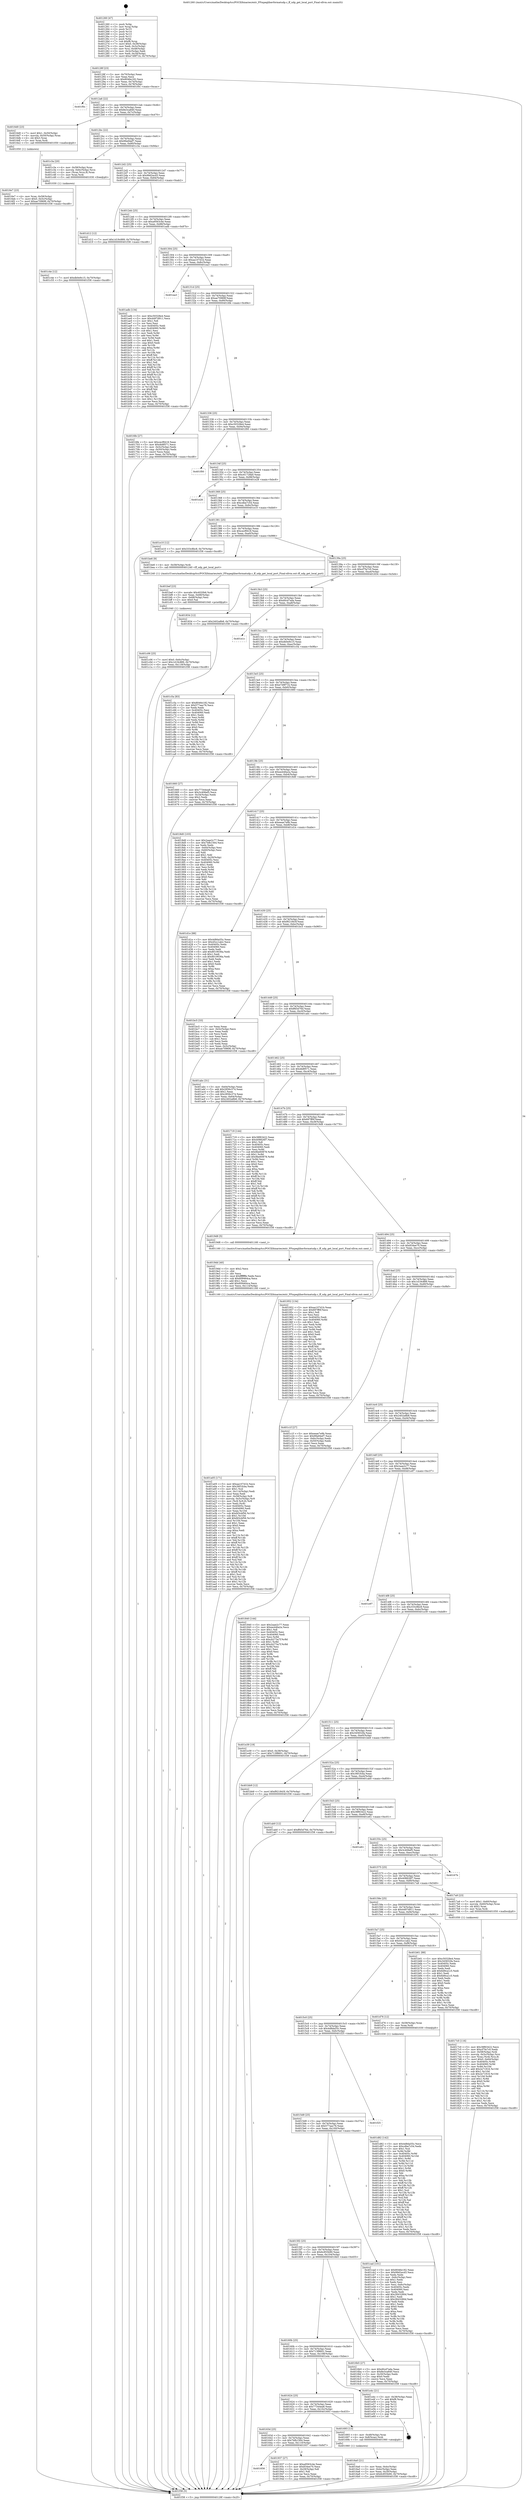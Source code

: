 digraph "0x401260" {
  label = "0x401260 (/mnt/c/Users/mathe/Desktop/tcc/POCII/binaries/extr_FFmpeglibavformatudp.c_ff_udp_get_local_port_Final-ollvm.out::main(0))"
  labelloc = "t"
  node[shape=record]

  Entry [label="",width=0.3,height=0.3,shape=circle,fillcolor=black,style=filled]
  "0x40128f" [label="{
     0x40128f [23]\l
     | [instrs]\l
     &nbsp;&nbsp;0x40128f \<+3\>: mov -0x70(%rbp),%eax\l
     &nbsp;&nbsp;0x401292 \<+2\>: mov %eax,%ecx\l
     &nbsp;&nbsp;0x401294 \<+6\>: sub $0x8046e182,%ecx\l
     &nbsp;&nbsp;0x40129a \<+3\>: mov %eax,-0x74(%rbp)\l
     &nbsp;&nbsp;0x40129d \<+3\>: mov %ecx,-0x78(%rbp)\l
     &nbsp;&nbsp;0x4012a0 \<+6\>: je 0000000000401f0c \<main+0xcac\>\l
  }"]
  "0x401f0c" [label="{
     0x401f0c\l
  }", style=dashed]
  "0x4012a6" [label="{
     0x4012a6 [22]\l
     | [instrs]\l
     &nbsp;&nbsp;0x4012a6 \<+5\>: jmp 00000000004012ab \<main+0x4b\>\l
     &nbsp;&nbsp;0x4012ab \<+3\>: mov -0x74(%rbp),%eax\l
     &nbsp;&nbsp;0x4012ae \<+5\>: sub $0x8e3ca840,%eax\l
     &nbsp;&nbsp;0x4012b3 \<+3\>: mov %eax,-0x7c(%rbp)\l
     &nbsp;&nbsp;0x4012b6 \<+6\>: je 00000000004016d0 \<main+0x470\>\l
  }"]
  Exit [label="",width=0.3,height=0.3,shape=circle,fillcolor=black,style=filled,peripheries=2]
  "0x4016d0" [label="{
     0x4016d0 [23]\l
     | [instrs]\l
     &nbsp;&nbsp;0x4016d0 \<+7\>: movl $0x1,-0x50(%rbp)\l
     &nbsp;&nbsp;0x4016d7 \<+4\>: movslq -0x50(%rbp),%rax\l
     &nbsp;&nbsp;0x4016db \<+4\>: shl $0x3,%rax\l
     &nbsp;&nbsp;0x4016df \<+3\>: mov %rax,%rdi\l
     &nbsp;&nbsp;0x4016e2 \<+5\>: call 0000000000401050 \<malloc@plt\>\l
     | [calls]\l
     &nbsp;&nbsp;0x401050 \{1\} (unknown)\l
  }"]
  "0x4012bc" [label="{
     0x4012bc [22]\l
     | [instrs]\l
     &nbsp;&nbsp;0x4012bc \<+5\>: jmp 00000000004012c1 \<main+0x61\>\l
     &nbsp;&nbsp;0x4012c1 \<+3\>: mov -0x74(%rbp),%eax\l
     &nbsp;&nbsp;0x4012c4 \<+5\>: sub $0x99a94ef7,%eax\l
     &nbsp;&nbsp;0x4012c9 \<+3\>: mov %eax,-0x80(%rbp)\l
     &nbsp;&nbsp;0x4012cc \<+6\>: je 0000000000401c3a \<main+0x9da\>\l
  }"]
  "0x401d82" [label="{
     0x401d82 [142]\l
     | [instrs]\l
     &nbsp;&nbsp;0x401d82 \<+5\>: mov $0x4d8da55c,%ecx\l
     &nbsp;&nbsp;0x401d87 \<+5\>: mov $0xcdba7c54,%edx\l
     &nbsp;&nbsp;0x401d8c \<+3\>: mov $0x1,%sil\l
     &nbsp;&nbsp;0x401d8f \<+3\>: xor %r8d,%r8d\l
     &nbsp;&nbsp;0x401d92 \<+8\>: mov 0x40405c,%r9d\l
     &nbsp;&nbsp;0x401d9a \<+8\>: mov 0x404060,%r10d\l
     &nbsp;&nbsp;0x401da2 \<+4\>: sub $0x1,%r8d\l
     &nbsp;&nbsp;0x401da6 \<+3\>: mov %r9d,%r11d\l
     &nbsp;&nbsp;0x401da9 \<+3\>: add %r8d,%r11d\l
     &nbsp;&nbsp;0x401dac \<+4\>: imul %r11d,%r9d\l
     &nbsp;&nbsp;0x401db0 \<+4\>: and $0x1,%r9d\l
     &nbsp;&nbsp;0x401db4 \<+4\>: cmp $0x0,%r9d\l
     &nbsp;&nbsp;0x401db8 \<+3\>: sete %bl\l
     &nbsp;&nbsp;0x401dbb \<+4\>: cmp $0xa,%r10d\l
     &nbsp;&nbsp;0x401dbf \<+4\>: setl %r14b\l
     &nbsp;&nbsp;0x401dc3 \<+3\>: mov %bl,%r15b\l
     &nbsp;&nbsp;0x401dc6 \<+4\>: xor $0xff,%r15b\l
     &nbsp;&nbsp;0x401dca \<+3\>: mov %r14b,%r12b\l
     &nbsp;&nbsp;0x401dcd \<+4\>: xor $0xff,%r12b\l
     &nbsp;&nbsp;0x401dd1 \<+4\>: xor $0x1,%sil\l
     &nbsp;&nbsp;0x401dd5 \<+3\>: mov %r15b,%r13b\l
     &nbsp;&nbsp;0x401dd8 \<+4\>: and $0xff,%r13b\l
     &nbsp;&nbsp;0x401ddc \<+3\>: and %sil,%bl\l
     &nbsp;&nbsp;0x401ddf \<+3\>: mov %r12b,%al\l
     &nbsp;&nbsp;0x401de2 \<+2\>: and $0xff,%al\l
     &nbsp;&nbsp;0x401de4 \<+3\>: and %sil,%r14b\l
     &nbsp;&nbsp;0x401de7 \<+3\>: or %bl,%r13b\l
     &nbsp;&nbsp;0x401dea \<+3\>: or %r14b,%al\l
     &nbsp;&nbsp;0x401ded \<+3\>: xor %al,%r13b\l
     &nbsp;&nbsp;0x401df0 \<+3\>: or %r12b,%r15b\l
     &nbsp;&nbsp;0x401df3 \<+4\>: xor $0xff,%r15b\l
     &nbsp;&nbsp;0x401df7 \<+4\>: or $0x1,%sil\l
     &nbsp;&nbsp;0x401dfb \<+3\>: and %sil,%r15b\l
     &nbsp;&nbsp;0x401dfe \<+3\>: or %r15b,%r13b\l
     &nbsp;&nbsp;0x401e01 \<+4\>: test $0x1,%r13b\l
     &nbsp;&nbsp;0x401e05 \<+3\>: cmovne %edx,%ecx\l
     &nbsp;&nbsp;0x401e08 \<+3\>: mov %ecx,-0x70(%rbp)\l
     &nbsp;&nbsp;0x401e0b \<+5\>: jmp 0000000000401f38 \<main+0xcd8\>\l
  }"]
  "0x401c3a" [label="{
     0x401c3a [20]\l
     | [instrs]\l
     &nbsp;&nbsp;0x401c3a \<+4\>: mov -0x58(%rbp),%rax\l
     &nbsp;&nbsp;0x401c3e \<+4\>: movslq -0x6c(%rbp),%rcx\l
     &nbsp;&nbsp;0x401c42 \<+4\>: mov (%rax,%rcx,8),%rax\l
     &nbsp;&nbsp;0x401c46 \<+3\>: mov %rax,%rdi\l
     &nbsp;&nbsp;0x401c49 \<+5\>: call 0000000000401030 \<free@plt\>\l
     | [calls]\l
     &nbsp;&nbsp;0x401030 \{1\} (unknown)\l
  }"]
  "0x4012d2" [label="{
     0x4012d2 [25]\l
     | [instrs]\l
     &nbsp;&nbsp;0x4012d2 \<+5\>: jmp 00000000004012d7 \<main+0x77\>\l
     &nbsp;&nbsp;0x4012d7 \<+3\>: mov -0x74(%rbp),%eax\l
     &nbsp;&nbsp;0x4012da \<+5\>: sub $0x99d2ecd3,%eax\l
     &nbsp;&nbsp;0x4012df \<+6\>: mov %eax,-0x84(%rbp)\l
     &nbsp;&nbsp;0x4012e5 \<+6\>: je 0000000000401d12 \<main+0xab2\>\l
  }"]
  "0x401c4e" [label="{
     0x401c4e [12]\l
     | [instrs]\l
     &nbsp;&nbsp;0x401c4e \<+7\>: movl $0xdb0e9c15,-0x70(%rbp)\l
     &nbsp;&nbsp;0x401c55 \<+5\>: jmp 0000000000401f38 \<main+0xcd8\>\l
  }"]
  "0x401d12" [label="{
     0x401d12 [12]\l
     | [instrs]\l
     &nbsp;&nbsp;0x401d12 \<+7\>: movl $0x1d19c889,-0x70(%rbp)\l
     &nbsp;&nbsp;0x401d19 \<+5\>: jmp 0000000000401f38 \<main+0xcd8\>\l
  }"]
  "0x4012eb" [label="{
     0x4012eb [25]\l
     | [instrs]\l
     &nbsp;&nbsp;0x4012eb \<+5\>: jmp 00000000004012f0 \<main+0x90\>\l
     &nbsp;&nbsp;0x4012f0 \<+3\>: mov -0x74(%rbp),%eax\l
     &nbsp;&nbsp;0x4012f3 \<+5\>: sub $0xa9563c4e,%eax\l
     &nbsp;&nbsp;0x4012f8 \<+6\>: mov %eax,-0x88(%rbp)\l
     &nbsp;&nbsp;0x4012fe \<+6\>: je 0000000000401adb \<main+0x87b\>\l
  }"]
  "0x401c06" [label="{
     0x401c06 [25]\l
     | [instrs]\l
     &nbsp;&nbsp;0x401c06 \<+7\>: movl $0x0,-0x6c(%rbp)\l
     &nbsp;&nbsp;0x401c0d \<+7\>: movl $0x1d19c889,-0x70(%rbp)\l
     &nbsp;&nbsp;0x401c14 \<+6\>: mov %eax,-0x118(%rbp)\l
     &nbsp;&nbsp;0x401c1a \<+5\>: jmp 0000000000401f38 \<main+0xcd8\>\l
  }"]
  "0x401adb" [label="{
     0x401adb [134]\l
     | [instrs]\l
     &nbsp;&nbsp;0x401adb \<+5\>: mov $0xc50328e4,%eax\l
     &nbsp;&nbsp;0x401ae0 \<+5\>: mov $0x4497d911,%ecx\l
     &nbsp;&nbsp;0x401ae5 \<+2\>: mov $0x1,%dl\l
     &nbsp;&nbsp;0x401ae7 \<+2\>: xor %esi,%esi\l
     &nbsp;&nbsp;0x401ae9 \<+7\>: mov 0x40405c,%edi\l
     &nbsp;&nbsp;0x401af0 \<+8\>: mov 0x404060,%r8d\l
     &nbsp;&nbsp;0x401af8 \<+3\>: sub $0x1,%esi\l
     &nbsp;&nbsp;0x401afb \<+3\>: mov %edi,%r9d\l
     &nbsp;&nbsp;0x401afe \<+3\>: add %esi,%r9d\l
     &nbsp;&nbsp;0x401b01 \<+4\>: imul %r9d,%edi\l
     &nbsp;&nbsp;0x401b05 \<+3\>: and $0x1,%edi\l
     &nbsp;&nbsp;0x401b08 \<+3\>: cmp $0x0,%edi\l
     &nbsp;&nbsp;0x401b0b \<+4\>: sete %r10b\l
     &nbsp;&nbsp;0x401b0f \<+4\>: cmp $0xa,%r8d\l
     &nbsp;&nbsp;0x401b13 \<+4\>: setl %r11b\l
     &nbsp;&nbsp;0x401b17 \<+3\>: mov %r10b,%bl\l
     &nbsp;&nbsp;0x401b1a \<+3\>: xor $0xff,%bl\l
     &nbsp;&nbsp;0x401b1d \<+3\>: mov %r11b,%r14b\l
     &nbsp;&nbsp;0x401b20 \<+4\>: xor $0xff,%r14b\l
     &nbsp;&nbsp;0x401b24 \<+3\>: xor $0x1,%dl\l
     &nbsp;&nbsp;0x401b27 \<+3\>: mov %bl,%r15b\l
     &nbsp;&nbsp;0x401b2a \<+4\>: and $0xff,%r15b\l
     &nbsp;&nbsp;0x401b2e \<+3\>: and %dl,%r10b\l
     &nbsp;&nbsp;0x401b31 \<+3\>: mov %r14b,%r12b\l
     &nbsp;&nbsp;0x401b34 \<+4\>: and $0xff,%r12b\l
     &nbsp;&nbsp;0x401b38 \<+3\>: and %dl,%r11b\l
     &nbsp;&nbsp;0x401b3b \<+3\>: or %r10b,%r15b\l
     &nbsp;&nbsp;0x401b3e \<+3\>: or %r11b,%r12b\l
     &nbsp;&nbsp;0x401b41 \<+3\>: xor %r12b,%r15b\l
     &nbsp;&nbsp;0x401b44 \<+3\>: or %r14b,%bl\l
     &nbsp;&nbsp;0x401b47 \<+3\>: xor $0xff,%bl\l
     &nbsp;&nbsp;0x401b4a \<+3\>: or $0x1,%dl\l
     &nbsp;&nbsp;0x401b4d \<+2\>: and %dl,%bl\l
     &nbsp;&nbsp;0x401b4f \<+3\>: or %bl,%r15b\l
     &nbsp;&nbsp;0x401b52 \<+4\>: test $0x1,%r15b\l
     &nbsp;&nbsp;0x401b56 \<+3\>: cmovne %ecx,%eax\l
     &nbsp;&nbsp;0x401b59 \<+3\>: mov %eax,-0x70(%rbp)\l
     &nbsp;&nbsp;0x401b5c \<+5\>: jmp 0000000000401f38 \<main+0xcd8\>\l
  }"]
  "0x401304" [label="{
     0x401304 [25]\l
     | [instrs]\l
     &nbsp;&nbsp;0x401304 \<+5\>: jmp 0000000000401309 \<main+0xa9\>\l
     &nbsp;&nbsp;0x401309 \<+3\>: mov -0x74(%rbp),%eax\l
     &nbsp;&nbsp;0x40130c \<+5\>: sub $0xaa107d1b,%eax\l
     &nbsp;&nbsp;0x401311 \<+6\>: mov %eax,-0x8c(%rbp)\l
     &nbsp;&nbsp;0x401317 \<+6\>: je 0000000000401ea3 \<main+0xc43\>\l
  }"]
  "0x401bef" [label="{
     0x401bef [23]\l
     | [instrs]\l
     &nbsp;&nbsp;0x401bef \<+10\>: movabs $0x4020b6,%rdi\l
     &nbsp;&nbsp;0x401bf9 \<+3\>: mov %eax,-0x68(%rbp)\l
     &nbsp;&nbsp;0x401bfc \<+3\>: mov -0x68(%rbp),%esi\l
     &nbsp;&nbsp;0x401bff \<+2\>: mov $0x0,%al\l
     &nbsp;&nbsp;0x401c01 \<+5\>: call 0000000000401040 \<printf@plt\>\l
     | [calls]\l
     &nbsp;&nbsp;0x401040 \{1\} (unknown)\l
  }"]
  "0x401ea3" [label="{
     0x401ea3\l
  }", style=dashed]
  "0x40131d" [label="{
     0x40131d [25]\l
     | [instrs]\l
     &nbsp;&nbsp;0x40131d \<+5\>: jmp 0000000000401322 \<main+0xc2\>\l
     &nbsp;&nbsp;0x401322 \<+3\>: mov -0x74(%rbp),%eax\l
     &nbsp;&nbsp;0x401325 \<+5\>: sub $0xae70969f,%eax\l
     &nbsp;&nbsp;0x40132a \<+6\>: mov %eax,-0x90(%rbp)\l
     &nbsp;&nbsp;0x401330 \<+6\>: je 00000000004016fe \<main+0x49e\>\l
  }"]
  "0x401a05" [label="{
     0x401a05 [171]\l
     | [instrs]\l
     &nbsp;&nbsp;0x401a05 \<+5\>: mov $0xaa107d1b,%ecx\l
     &nbsp;&nbsp;0x401a0a \<+5\>: mov $0x36f1fcba,%edx\l
     &nbsp;&nbsp;0x401a0f \<+3\>: mov $0x1,%sil\l
     &nbsp;&nbsp;0x401a12 \<+6\>: mov -0x114(%rbp),%edi\l
     &nbsp;&nbsp;0x401a18 \<+3\>: imul %eax,%edi\l
     &nbsp;&nbsp;0x401a1b \<+4\>: mov -0x58(%rbp),%r8\l
     &nbsp;&nbsp;0x401a1f \<+4\>: movslq -0x5c(%rbp),%r9\l
     &nbsp;&nbsp;0x401a23 \<+4\>: mov (%r8,%r9,8),%r8\l
     &nbsp;&nbsp;0x401a27 \<+3\>: mov %edi,(%r8)\l
     &nbsp;&nbsp;0x401a2a \<+7\>: mov 0x40405c,%eax\l
     &nbsp;&nbsp;0x401a31 \<+7\>: mov 0x404060,%edi\l
     &nbsp;&nbsp;0x401a38 \<+3\>: mov %eax,%r10d\l
     &nbsp;&nbsp;0x401a3b \<+7\>: sub $0xfd3cbf56,%r10d\l
     &nbsp;&nbsp;0x401a42 \<+4\>: sub $0x1,%r10d\l
     &nbsp;&nbsp;0x401a46 \<+7\>: add $0xfd3cbf56,%r10d\l
     &nbsp;&nbsp;0x401a4d \<+4\>: imul %r10d,%eax\l
     &nbsp;&nbsp;0x401a51 \<+3\>: and $0x1,%eax\l
     &nbsp;&nbsp;0x401a54 \<+3\>: cmp $0x0,%eax\l
     &nbsp;&nbsp;0x401a57 \<+4\>: sete %r11b\l
     &nbsp;&nbsp;0x401a5b \<+3\>: cmp $0xa,%edi\l
     &nbsp;&nbsp;0x401a5e \<+3\>: setl %bl\l
     &nbsp;&nbsp;0x401a61 \<+3\>: mov %r11b,%r14b\l
     &nbsp;&nbsp;0x401a64 \<+4\>: xor $0xff,%r14b\l
     &nbsp;&nbsp;0x401a68 \<+3\>: mov %bl,%r15b\l
     &nbsp;&nbsp;0x401a6b \<+4\>: xor $0xff,%r15b\l
     &nbsp;&nbsp;0x401a6f \<+4\>: xor $0x1,%sil\l
     &nbsp;&nbsp;0x401a73 \<+3\>: mov %r14b,%r12b\l
     &nbsp;&nbsp;0x401a76 \<+4\>: and $0xff,%r12b\l
     &nbsp;&nbsp;0x401a7a \<+3\>: and %sil,%r11b\l
     &nbsp;&nbsp;0x401a7d \<+3\>: mov %r15b,%r13b\l
     &nbsp;&nbsp;0x401a80 \<+4\>: and $0xff,%r13b\l
     &nbsp;&nbsp;0x401a84 \<+3\>: and %sil,%bl\l
     &nbsp;&nbsp;0x401a87 \<+3\>: or %r11b,%r12b\l
     &nbsp;&nbsp;0x401a8a \<+3\>: or %bl,%r13b\l
     &nbsp;&nbsp;0x401a8d \<+3\>: xor %r13b,%r12b\l
     &nbsp;&nbsp;0x401a90 \<+3\>: or %r15b,%r14b\l
     &nbsp;&nbsp;0x401a93 \<+4\>: xor $0xff,%r14b\l
     &nbsp;&nbsp;0x401a97 \<+4\>: or $0x1,%sil\l
     &nbsp;&nbsp;0x401a9b \<+3\>: and %sil,%r14b\l
     &nbsp;&nbsp;0x401a9e \<+3\>: or %r14b,%r12b\l
     &nbsp;&nbsp;0x401aa1 \<+4\>: test $0x1,%r12b\l
     &nbsp;&nbsp;0x401aa5 \<+3\>: cmovne %edx,%ecx\l
     &nbsp;&nbsp;0x401aa8 \<+3\>: mov %ecx,-0x70(%rbp)\l
     &nbsp;&nbsp;0x401aab \<+5\>: jmp 0000000000401f38 \<main+0xcd8\>\l
  }"]
  "0x4016fe" [label="{
     0x4016fe [27]\l
     | [instrs]\l
     &nbsp;&nbsp;0x4016fe \<+5\>: mov $0xcecf9418,%eax\l
     &nbsp;&nbsp;0x401703 \<+5\>: mov $0x4b8f571,%ecx\l
     &nbsp;&nbsp;0x401708 \<+3\>: mov -0x5c(%rbp),%edx\l
     &nbsp;&nbsp;0x40170b \<+3\>: cmp -0x50(%rbp),%edx\l
     &nbsp;&nbsp;0x40170e \<+3\>: cmovl %ecx,%eax\l
     &nbsp;&nbsp;0x401711 \<+3\>: mov %eax,-0x70(%rbp)\l
     &nbsp;&nbsp;0x401714 \<+5\>: jmp 0000000000401f38 \<main+0xcd8\>\l
  }"]
  "0x401336" [label="{
     0x401336 [25]\l
     | [instrs]\l
     &nbsp;&nbsp;0x401336 \<+5\>: jmp 000000000040133b \<main+0xdb\>\l
     &nbsp;&nbsp;0x40133b \<+3\>: mov -0x74(%rbp),%eax\l
     &nbsp;&nbsp;0x40133e \<+5\>: sub $0xc50328e4,%eax\l
     &nbsp;&nbsp;0x401343 \<+6\>: mov %eax,-0x94(%rbp)\l
     &nbsp;&nbsp;0x401349 \<+6\>: je 0000000000401f00 \<main+0xca0\>\l
  }"]
  "0x4019dd" [label="{
     0x4019dd [40]\l
     | [instrs]\l
     &nbsp;&nbsp;0x4019dd \<+5\>: mov $0x2,%ecx\l
     &nbsp;&nbsp;0x4019e2 \<+1\>: cltd\l
     &nbsp;&nbsp;0x4019e3 \<+2\>: idiv %ecx\l
     &nbsp;&nbsp;0x4019e5 \<+6\>: imul $0xfffffffe,%edx,%ecx\l
     &nbsp;&nbsp;0x4019eb \<+6\>: sub $0x609464ca,%ecx\l
     &nbsp;&nbsp;0x4019f1 \<+3\>: add $0x1,%ecx\l
     &nbsp;&nbsp;0x4019f4 \<+6\>: add $0x609464ca,%ecx\l
     &nbsp;&nbsp;0x4019fa \<+6\>: mov %ecx,-0x114(%rbp)\l
     &nbsp;&nbsp;0x401a00 \<+5\>: call 0000000000401160 \<next_i\>\l
     | [calls]\l
     &nbsp;&nbsp;0x401160 \{1\} (/mnt/c/Users/mathe/Desktop/tcc/POCII/binaries/extr_FFmpeglibavformatudp.c_ff_udp_get_local_port_Final-ollvm.out::next_i)\l
  }"]
  "0x401f00" [label="{
     0x401f00\l
  }", style=dashed]
  "0x40134f" [label="{
     0x40134f [25]\l
     | [instrs]\l
     &nbsp;&nbsp;0x40134f \<+5\>: jmp 0000000000401354 \<main+0xf4\>\l
     &nbsp;&nbsp;0x401354 \<+3\>: mov -0x74(%rbp),%eax\l
     &nbsp;&nbsp;0x401357 \<+5\>: sub $0xc61728a0,%eax\l
     &nbsp;&nbsp;0x40135c \<+6\>: mov %eax,-0x98(%rbp)\l
     &nbsp;&nbsp;0x401362 \<+6\>: je 0000000000401e28 \<main+0xbc8\>\l
  }"]
  "0x401656" [label="{
     0x401656\l
  }", style=dashed]
  "0x401e28" [label="{
     0x401e28\l
  }", style=dashed]
  "0x401368" [label="{
     0x401368 [25]\l
     | [instrs]\l
     &nbsp;&nbsp;0x401368 \<+5\>: jmp 000000000040136d \<main+0x10d\>\l
     &nbsp;&nbsp;0x40136d \<+3\>: mov -0x74(%rbp),%eax\l
     &nbsp;&nbsp;0x401370 \<+5\>: sub $0xcdba7c54,%eax\l
     &nbsp;&nbsp;0x401375 \<+6\>: mov %eax,-0x9c(%rbp)\l
     &nbsp;&nbsp;0x40137b \<+6\>: je 0000000000401e10 \<main+0xbb0\>\l
  }"]
  "0x401937" [label="{
     0x401937 [27]\l
     | [instrs]\l
     &nbsp;&nbsp;0x401937 \<+5\>: mov $0xa9563c4e,%eax\l
     &nbsp;&nbsp;0x40193c \<+5\>: mov $0x834ee70,%ecx\l
     &nbsp;&nbsp;0x401941 \<+3\>: mov -0x29(%rbp),%dl\l
     &nbsp;&nbsp;0x401944 \<+3\>: test $0x1,%dl\l
     &nbsp;&nbsp;0x401947 \<+3\>: cmovne %ecx,%eax\l
     &nbsp;&nbsp;0x40194a \<+3\>: mov %eax,-0x70(%rbp)\l
     &nbsp;&nbsp;0x40194d \<+5\>: jmp 0000000000401f38 \<main+0xcd8\>\l
  }"]
  "0x401e10" [label="{
     0x401e10 [12]\l
     | [instrs]\l
     &nbsp;&nbsp;0x401e10 \<+7\>: movl $0x333c8bc8,-0x70(%rbp)\l
     &nbsp;&nbsp;0x401e17 \<+5\>: jmp 0000000000401f38 \<main+0xcd8\>\l
  }"]
  "0x401381" [label="{
     0x401381 [25]\l
     | [instrs]\l
     &nbsp;&nbsp;0x401381 \<+5\>: jmp 0000000000401386 \<main+0x126\>\l
     &nbsp;&nbsp;0x401386 \<+3\>: mov -0x74(%rbp),%eax\l
     &nbsp;&nbsp;0x401389 \<+5\>: sub $0xcecf9418,%eax\l
     &nbsp;&nbsp;0x40138e \<+6\>: mov %eax,-0xa0(%rbp)\l
     &nbsp;&nbsp;0x401394 \<+6\>: je 0000000000401be6 \<main+0x986\>\l
  }"]
  "0x4017c0" [label="{
     0x4017c0 [116]\l
     | [instrs]\l
     &nbsp;&nbsp;0x4017c0 \<+5\>: mov $0x38f63422,%ecx\l
     &nbsp;&nbsp;0x4017c5 \<+5\>: mov $0xcf7fa7c0,%edx\l
     &nbsp;&nbsp;0x4017ca \<+4\>: mov -0x58(%rbp),%rdi\l
     &nbsp;&nbsp;0x4017ce \<+4\>: movslq -0x5c(%rbp),%rsi\l
     &nbsp;&nbsp;0x4017d2 \<+4\>: mov %rax,(%rdi,%rsi,8)\l
     &nbsp;&nbsp;0x4017d6 \<+7\>: movl $0x0,-0x64(%rbp)\l
     &nbsp;&nbsp;0x4017dd \<+8\>: mov 0x40405c,%r8d\l
     &nbsp;&nbsp;0x4017e5 \<+8\>: mov 0x404060,%r9d\l
     &nbsp;&nbsp;0x4017ed \<+3\>: mov %r8d,%r10d\l
     &nbsp;&nbsp;0x4017f0 \<+7\>: add $0x2e71916,%r10d\l
     &nbsp;&nbsp;0x4017f7 \<+4\>: sub $0x1,%r10d\l
     &nbsp;&nbsp;0x4017fb \<+7\>: sub $0x2e71916,%r10d\l
     &nbsp;&nbsp;0x401802 \<+4\>: imul %r10d,%r8d\l
     &nbsp;&nbsp;0x401806 \<+4\>: and $0x1,%r8d\l
     &nbsp;&nbsp;0x40180a \<+4\>: cmp $0x0,%r8d\l
     &nbsp;&nbsp;0x40180e \<+4\>: sete %r11b\l
     &nbsp;&nbsp;0x401812 \<+4\>: cmp $0xa,%r9d\l
     &nbsp;&nbsp;0x401816 \<+3\>: setl %bl\l
     &nbsp;&nbsp;0x401819 \<+3\>: mov %r11b,%r14b\l
     &nbsp;&nbsp;0x40181c \<+3\>: and %bl,%r14b\l
     &nbsp;&nbsp;0x40181f \<+3\>: xor %bl,%r11b\l
     &nbsp;&nbsp;0x401822 \<+3\>: or %r11b,%r14b\l
     &nbsp;&nbsp;0x401825 \<+4\>: test $0x1,%r14b\l
     &nbsp;&nbsp;0x401829 \<+3\>: cmovne %edx,%ecx\l
     &nbsp;&nbsp;0x40182c \<+3\>: mov %ecx,-0x70(%rbp)\l
     &nbsp;&nbsp;0x40182f \<+5\>: jmp 0000000000401f38 \<main+0xcd8\>\l
  }"]
  "0x401be6" [label="{
     0x401be6 [9]\l
     | [instrs]\l
     &nbsp;&nbsp;0x401be6 \<+4\>: mov -0x58(%rbp),%rdi\l
     &nbsp;&nbsp;0x401bea \<+5\>: call 0000000000401240 \<ff_udp_get_local_port\>\l
     | [calls]\l
     &nbsp;&nbsp;0x401240 \{1\} (/mnt/c/Users/mathe/Desktop/tcc/POCII/binaries/extr_FFmpeglibavformatudp.c_ff_udp_get_local_port_Final-ollvm.out::ff_udp_get_local_port)\l
  }"]
  "0x40139a" [label="{
     0x40139a [25]\l
     | [instrs]\l
     &nbsp;&nbsp;0x40139a \<+5\>: jmp 000000000040139f \<main+0x13f\>\l
     &nbsp;&nbsp;0x40139f \<+3\>: mov -0x74(%rbp),%eax\l
     &nbsp;&nbsp;0x4013a2 \<+5\>: sub $0xcf7fa7c0,%eax\l
     &nbsp;&nbsp;0x4013a7 \<+6\>: mov %eax,-0xa4(%rbp)\l
     &nbsp;&nbsp;0x4013ad \<+6\>: je 0000000000401834 \<main+0x5d4\>\l
  }"]
  "0x4016e7" [label="{
     0x4016e7 [23]\l
     | [instrs]\l
     &nbsp;&nbsp;0x4016e7 \<+4\>: mov %rax,-0x58(%rbp)\l
     &nbsp;&nbsp;0x4016eb \<+7\>: movl $0x0,-0x5c(%rbp)\l
     &nbsp;&nbsp;0x4016f2 \<+7\>: movl $0xae70969f,-0x70(%rbp)\l
     &nbsp;&nbsp;0x4016f9 \<+5\>: jmp 0000000000401f38 \<main+0xcd8\>\l
  }"]
  "0x401834" [label="{
     0x401834 [12]\l
     | [instrs]\l
     &nbsp;&nbsp;0x401834 \<+7\>: movl $0x2402a8b8,-0x70(%rbp)\l
     &nbsp;&nbsp;0x40183b \<+5\>: jmp 0000000000401f38 \<main+0xcd8\>\l
  }"]
  "0x4013b3" [label="{
     0x4013b3 [25]\l
     | [instrs]\l
     &nbsp;&nbsp;0x4013b3 \<+5\>: jmp 00000000004013b8 \<main+0x158\>\l
     &nbsp;&nbsp;0x4013b8 \<+3\>: mov -0x74(%rbp),%eax\l
     &nbsp;&nbsp;0x4013bb \<+5\>: sub $0xd0cd7ada,%eax\l
     &nbsp;&nbsp;0x4013c0 \<+6\>: mov %eax,-0xa8(%rbp)\l
     &nbsp;&nbsp;0x4013c6 \<+6\>: je 0000000000401e1c \<main+0xbbc\>\l
  }"]
  "0x4016a0" [label="{
     0x4016a0 [21]\l
     | [instrs]\l
     &nbsp;&nbsp;0x4016a0 \<+3\>: mov %eax,-0x4c(%rbp)\l
     &nbsp;&nbsp;0x4016a3 \<+3\>: mov -0x4c(%rbp),%eax\l
     &nbsp;&nbsp;0x4016a6 \<+3\>: mov %eax,-0x30(%rbp)\l
     &nbsp;&nbsp;0x4016a9 \<+7\>: movl $0x6c855b90,-0x70(%rbp)\l
     &nbsp;&nbsp;0x4016b0 \<+5\>: jmp 0000000000401f38 \<main+0xcd8\>\l
  }"]
  "0x401e1c" [label="{
     0x401e1c\l
  }", style=dashed]
  "0x4013cc" [label="{
     0x4013cc [25]\l
     | [instrs]\l
     &nbsp;&nbsp;0x4013cc \<+5\>: jmp 00000000004013d1 \<main+0x171\>\l
     &nbsp;&nbsp;0x4013d1 \<+3\>: mov -0x74(%rbp),%eax\l
     &nbsp;&nbsp;0x4013d4 \<+5\>: sub $0xdb0e9c15,%eax\l
     &nbsp;&nbsp;0x4013d9 \<+6\>: mov %eax,-0xac(%rbp)\l
     &nbsp;&nbsp;0x4013df \<+6\>: je 0000000000401c5a \<main+0x9fa\>\l
  }"]
  "0x40163d" [label="{
     0x40163d [25]\l
     | [instrs]\l
     &nbsp;&nbsp;0x40163d \<+5\>: jmp 0000000000401642 \<main+0x3e2\>\l
     &nbsp;&nbsp;0x401642 \<+3\>: mov -0x74(%rbp),%eax\l
     &nbsp;&nbsp;0x401645 \<+5\>: sub $0x7bfb1564,%eax\l
     &nbsp;&nbsp;0x40164a \<+6\>: mov %eax,-0x110(%rbp)\l
     &nbsp;&nbsp;0x401650 \<+6\>: je 0000000000401937 \<main+0x6d7\>\l
  }"]
  "0x401c5a" [label="{
     0x401c5a [83]\l
     | [instrs]\l
     &nbsp;&nbsp;0x401c5a \<+5\>: mov $0x8046e182,%eax\l
     &nbsp;&nbsp;0x401c5f \<+5\>: mov $0x577aac76,%ecx\l
     &nbsp;&nbsp;0x401c64 \<+2\>: xor %edx,%edx\l
     &nbsp;&nbsp;0x401c66 \<+7\>: mov 0x40405c,%esi\l
     &nbsp;&nbsp;0x401c6d \<+7\>: mov 0x404060,%edi\l
     &nbsp;&nbsp;0x401c74 \<+3\>: sub $0x1,%edx\l
     &nbsp;&nbsp;0x401c77 \<+3\>: mov %esi,%r8d\l
     &nbsp;&nbsp;0x401c7a \<+3\>: add %edx,%r8d\l
     &nbsp;&nbsp;0x401c7d \<+4\>: imul %r8d,%esi\l
     &nbsp;&nbsp;0x401c81 \<+3\>: and $0x1,%esi\l
     &nbsp;&nbsp;0x401c84 \<+3\>: cmp $0x0,%esi\l
     &nbsp;&nbsp;0x401c87 \<+4\>: sete %r9b\l
     &nbsp;&nbsp;0x401c8b \<+3\>: cmp $0xa,%edi\l
     &nbsp;&nbsp;0x401c8e \<+4\>: setl %r10b\l
     &nbsp;&nbsp;0x401c92 \<+3\>: mov %r9b,%r11b\l
     &nbsp;&nbsp;0x401c95 \<+3\>: and %r10b,%r11b\l
     &nbsp;&nbsp;0x401c98 \<+3\>: xor %r10b,%r9b\l
     &nbsp;&nbsp;0x401c9b \<+3\>: or %r9b,%r11b\l
     &nbsp;&nbsp;0x401c9e \<+4\>: test $0x1,%r11b\l
     &nbsp;&nbsp;0x401ca2 \<+3\>: cmovne %ecx,%eax\l
     &nbsp;&nbsp;0x401ca5 \<+3\>: mov %eax,-0x70(%rbp)\l
     &nbsp;&nbsp;0x401ca8 \<+5\>: jmp 0000000000401f38 \<main+0xcd8\>\l
  }"]
  "0x4013e5" [label="{
     0x4013e5 [25]\l
     | [instrs]\l
     &nbsp;&nbsp;0x4013e5 \<+5\>: jmp 00000000004013ea \<main+0x18a\>\l
     &nbsp;&nbsp;0x4013ea \<+3\>: mov -0x74(%rbp),%eax\l
     &nbsp;&nbsp;0x4013ed \<+5\>: sub $0xe7d9f71b,%eax\l
     &nbsp;&nbsp;0x4013f2 \<+6\>: mov %eax,-0xb0(%rbp)\l
     &nbsp;&nbsp;0x4013f8 \<+6\>: je 0000000000401660 \<main+0x400\>\l
  }"]
  "0x401693" [label="{
     0x401693 [13]\l
     | [instrs]\l
     &nbsp;&nbsp;0x401693 \<+4\>: mov -0x48(%rbp),%rax\l
     &nbsp;&nbsp;0x401697 \<+4\>: mov 0x8(%rax),%rdi\l
     &nbsp;&nbsp;0x40169b \<+5\>: call 0000000000401060 \<atoi@plt\>\l
     | [calls]\l
     &nbsp;&nbsp;0x401060 \{1\} (unknown)\l
  }"]
  "0x401660" [label="{
     0x401660 [27]\l
     | [instrs]\l
     &nbsp;&nbsp;0x401660 \<+5\>: mov $0x77344ea8,%eax\l
     &nbsp;&nbsp;0x401665 \<+5\>: mov $0x3c406ef5,%ecx\l
     &nbsp;&nbsp;0x40166a \<+3\>: mov -0x34(%rbp),%edx\l
     &nbsp;&nbsp;0x40166d \<+3\>: cmp $0x2,%edx\l
     &nbsp;&nbsp;0x401670 \<+3\>: cmovne %ecx,%eax\l
     &nbsp;&nbsp;0x401673 \<+3\>: mov %eax,-0x70(%rbp)\l
     &nbsp;&nbsp;0x401676 \<+5\>: jmp 0000000000401f38 \<main+0xcd8\>\l
  }"]
  "0x4013fe" [label="{
     0x4013fe [25]\l
     | [instrs]\l
     &nbsp;&nbsp;0x4013fe \<+5\>: jmp 0000000000401403 \<main+0x1a3\>\l
     &nbsp;&nbsp;0x401403 \<+3\>: mov -0x74(%rbp),%eax\l
     &nbsp;&nbsp;0x401406 \<+5\>: sub $0xee446a2a,%eax\l
     &nbsp;&nbsp;0x40140b \<+6\>: mov %eax,-0xb4(%rbp)\l
     &nbsp;&nbsp;0x401411 \<+6\>: je 00000000004018d0 \<main+0x670\>\l
  }"]
  "0x401f38" [label="{
     0x401f38 [5]\l
     | [instrs]\l
     &nbsp;&nbsp;0x401f38 \<+5\>: jmp 000000000040128f \<main+0x2f\>\l
  }"]
  "0x401260" [label="{
     0x401260 [47]\l
     | [instrs]\l
     &nbsp;&nbsp;0x401260 \<+1\>: push %rbp\l
     &nbsp;&nbsp;0x401261 \<+3\>: mov %rsp,%rbp\l
     &nbsp;&nbsp;0x401264 \<+2\>: push %r15\l
     &nbsp;&nbsp;0x401266 \<+2\>: push %r14\l
     &nbsp;&nbsp;0x401268 \<+2\>: push %r13\l
     &nbsp;&nbsp;0x40126a \<+2\>: push %r12\l
     &nbsp;&nbsp;0x40126c \<+1\>: push %rbx\l
     &nbsp;&nbsp;0x40126d \<+7\>: sub $0xf8,%rsp\l
     &nbsp;&nbsp;0x401274 \<+7\>: movl $0x0,-0x38(%rbp)\l
     &nbsp;&nbsp;0x40127b \<+3\>: mov %edi,-0x3c(%rbp)\l
     &nbsp;&nbsp;0x40127e \<+4\>: mov %rsi,-0x48(%rbp)\l
     &nbsp;&nbsp;0x401282 \<+3\>: mov -0x3c(%rbp),%edi\l
     &nbsp;&nbsp;0x401285 \<+3\>: mov %edi,-0x34(%rbp)\l
     &nbsp;&nbsp;0x401288 \<+7\>: movl $0xe7d9f71b,-0x70(%rbp)\l
  }"]
  "0x401624" [label="{
     0x401624 [25]\l
     | [instrs]\l
     &nbsp;&nbsp;0x401624 \<+5\>: jmp 0000000000401629 \<main+0x3c9\>\l
     &nbsp;&nbsp;0x401629 \<+3\>: mov -0x74(%rbp),%eax\l
     &nbsp;&nbsp;0x40162c \<+5\>: sub $0x77344ea8,%eax\l
     &nbsp;&nbsp;0x401631 \<+6\>: mov %eax,-0x10c(%rbp)\l
     &nbsp;&nbsp;0x401637 \<+6\>: je 0000000000401693 \<main+0x433\>\l
  }"]
  "0x4018d0" [label="{
     0x4018d0 [103]\l
     | [instrs]\l
     &nbsp;&nbsp;0x4018d0 \<+5\>: mov $0x2aae2c77,%eax\l
     &nbsp;&nbsp;0x4018d5 \<+5\>: mov $0x7bfb1564,%ecx\l
     &nbsp;&nbsp;0x4018da \<+2\>: xor %edx,%edx\l
     &nbsp;&nbsp;0x4018dc \<+3\>: mov -0x64(%rbp),%esi\l
     &nbsp;&nbsp;0x4018df \<+3\>: cmp -0x60(%rbp),%esi\l
     &nbsp;&nbsp;0x4018e2 \<+4\>: setl %dil\l
     &nbsp;&nbsp;0x4018e6 \<+4\>: and $0x1,%dil\l
     &nbsp;&nbsp;0x4018ea \<+4\>: mov %dil,-0x29(%rbp)\l
     &nbsp;&nbsp;0x4018ee \<+7\>: mov 0x40405c,%esi\l
     &nbsp;&nbsp;0x4018f5 \<+8\>: mov 0x404060,%r8d\l
     &nbsp;&nbsp;0x4018fd \<+3\>: sub $0x1,%edx\l
     &nbsp;&nbsp;0x401900 \<+3\>: mov %esi,%r9d\l
     &nbsp;&nbsp;0x401903 \<+3\>: add %edx,%r9d\l
     &nbsp;&nbsp;0x401906 \<+4\>: imul %r9d,%esi\l
     &nbsp;&nbsp;0x40190a \<+3\>: and $0x1,%esi\l
     &nbsp;&nbsp;0x40190d \<+3\>: cmp $0x0,%esi\l
     &nbsp;&nbsp;0x401910 \<+4\>: sete %dil\l
     &nbsp;&nbsp;0x401914 \<+4\>: cmp $0xa,%r8d\l
     &nbsp;&nbsp;0x401918 \<+4\>: setl %r10b\l
     &nbsp;&nbsp;0x40191c \<+3\>: mov %dil,%r11b\l
     &nbsp;&nbsp;0x40191f \<+3\>: and %r10b,%r11b\l
     &nbsp;&nbsp;0x401922 \<+3\>: xor %r10b,%dil\l
     &nbsp;&nbsp;0x401925 \<+3\>: or %dil,%r11b\l
     &nbsp;&nbsp;0x401928 \<+4\>: test $0x1,%r11b\l
     &nbsp;&nbsp;0x40192c \<+3\>: cmovne %ecx,%eax\l
     &nbsp;&nbsp;0x40192f \<+3\>: mov %eax,-0x70(%rbp)\l
     &nbsp;&nbsp;0x401932 \<+5\>: jmp 0000000000401f38 \<main+0xcd8\>\l
  }"]
  "0x401417" [label="{
     0x401417 [25]\l
     | [instrs]\l
     &nbsp;&nbsp;0x401417 \<+5\>: jmp 000000000040141c \<main+0x1bc\>\l
     &nbsp;&nbsp;0x40141c \<+3\>: mov -0x74(%rbp),%eax\l
     &nbsp;&nbsp;0x40141f \<+5\>: sub $0xeeae7e9b,%eax\l
     &nbsp;&nbsp;0x401424 \<+6\>: mov %eax,-0xb8(%rbp)\l
     &nbsp;&nbsp;0x40142a \<+6\>: je 0000000000401d1e \<main+0xabe\>\l
  }"]
  "0x401e4c" [label="{
     0x401e4c [21]\l
     | [instrs]\l
     &nbsp;&nbsp;0x401e4c \<+3\>: mov -0x38(%rbp),%eax\l
     &nbsp;&nbsp;0x401e4f \<+7\>: add $0xf8,%rsp\l
     &nbsp;&nbsp;0x401e56 \<+1\>: pop %rbx\l
     &nbsp;&nbsp;0x401e57 \<+2\>: pop %r12\l
     &nbsp;&nbsp;0x401e59 \<+2\>: pop %r13\l
     &nbsp;&nbsp;0x401e5b \<+2\>: pop %r14\l
     &nbsp;&nbsp;0x401e5d \<+2\>: pop %r15\l
     &nbsp;&nbsp;0x401e5f \<+1\>: pop %rbp\l
     &nbsp;&nbsp;0x401e60 \<+1\>: ret\l
  }"]
  "0x401d1e" [label="{
     0x401d1e [88]\l
     | [instrs]\l
     &nbsp;&nbsp;0x401d1e \<+5\>: mov $0x4d8da55c,%eax\l
     &nbsp;&nbsp;0x401d23 \<+5\>: mov $0x45cc1ab2,%ecx\l
     &nbsp;&nbsp;0x401d28 \<+7\>: mov 0x40405c,%edx\l
     &nbsp;&nbsp;0x401d2f \<+7\>: mov 0x404060,%esi\l
     &nbsp;&nbsp;0x401d36 \<+2\>: mov %edx,%edi\l
     &nbsp;&nbsp;0x401d38 \<+6\>: add $0x8019036a,%edi\l
     &nbsp;&nbsp;0x401d3e \<+3\>: sub $0x1,%edi\l
     &nbsp;&nbsp;0x401d41 \<+6\>: sub $0x8019036a,%edi\l
     &nbsp;&nbsp;0x401d47 \<+3\>: imul %edi,%edx\l
     &nbsp;&nbsp;0x401d4a \<+3\>: and $0x1,%edx\l
     &nbsp;&nbsp;0x401d4d \<+3\>: cmp $0x0,%edx\l
     &nbsp;&nbsp;0x401d50 \<+4\>: sete %r8b\l
     &nbsp;&nbsp;0x401d54 \<+3\>: cmp $0xa,%esi\l
     &nbsp;&nbsp;0x401d57 \<+4\>: setl %r9b\l
     &nbsp;&nbsp;0x401d5b \<+3\>: mov %r8b,%r10b\l
     &nbsp;&nbsp;0x401d5e \<+3\>: and %r9b,%r10b\l
     &nbsp;&nbsp;0x401d61 \<+3\>: xor %r9b,%r8b\l
     &nbsp;&nbsp;0x401d64 \<+3\>: or %r8b,%r10b\l
     &nbsp;&nbsp;0x401d67 \<+4\>: test $0x1,%r10b\l
     &nbsp;&nbsp;0x401d6b \<+3\>: cmovne %ecx,%eax\l
     &nbsp;&nbsp;0x401d6e \<+3\>: mov %eax,-0x70(%rbp)\l
     &nbsp;&nbsp;0x401d71 \<+5\>: jmp 0000000000401f38 \<main+0xcd8\>\l
  }"]
  "0x401430" [label="{
     0x401430 [25]\l
     | [instrs]\l
     &nbsp;&nbsp;0x401430 \<+5\>: jmp 0000000000401435 \<main+0x1d5\>\l
     &nbsp;&nbsp;0x401435 \<+3\>: mov -0x74(%rbp),%eax\l
     &nbsp;&nbsp;0x401438 \<+5\>: sub $0xf921843f,%eax\l
     &nbsp;&nbsp;0x40143d \<+6\>: mov %eax,-0xbc(%rbp)\l
     &nbsp;&nbsp;0x401443 \<+6\>: je 0000000000401bc5 \<main+0x965\>\l
  }"]
  "0x40160b" [label="{
     0x40160b [25]\l
     | [instrs]\l
     &nbsp;&nbsp;0x40160b \<+5\>: jmp 0000000000401610 \<main+0x3b0\>\l
     &nbsp;&nbsp;0x401610 \<+3\>: mov -0x74(%rbp),%eax\l
     &nbsp;&nbsp;0x401613 \<+5\>: sub $0x713f8601,%eax\l
     &nbsp;&nbsp;0x401618 \<+6\>: mov %eax,-0x108(%rbp)\l
     &nbsp;&nbsp;0x40161e \<+6\>: je 0000000000401e4c \<main+0xbec\>\l
  }"]
  "0x401bc5" [label="{
     0x401bc5 [33]\l
     | [instrs]\l
     &nbsp;&nbsp;0x401bc5 \<+2\>: xor %eax,%eax\l
     &nbsp;&nbsp;0x401bc7 \<+3\>: mov -0x5c(%rbp),%ecx\l
     &nbsp;&nbsp;0x401bca \<+2\>: mov %eax,%edx\l
     &nbsp;&nbsp;0x401bcc \<+2\>: sub %ecx,%edx\l
     &nbsp;&nbsp;0x401bce \<+2\>: mov %eax,%ecx\l
     &nbsp;&nbsp;0x401bd0 \<+3\>: sub $0x1,%ecx\l
     &nbsp;&nbsp;0x401bd3 \<+2\>: add %ecx,%edx\l
     &nbsp;&nbsp;0x401bd5 \<+2\>: sub %edx,%eax\l
     &nbsp;&nbsp;0x401bd7 \<+3\>: mov %eax,-0x5c(%rbp)\l
     &nbsp;&nbsp;0x401bda \<+7\>: movl $0xae70969f,-0x70(%rbp)\l
     &nbsp;&nbsp;0x401be1 \<+5\>: jmp 0000000000401f38 \<main+0xcd8\>\l
  }"]
  "0x401449" [label="{
     0x401449 [25]\l
     | [instrs]\l
     &nbsp;&nbsp;0x401449 \<+5\>: jmp 000000000040144e \<main+0x1ee\>\l
     &nbsp;&nbsp;0x40144e \<+3\>: mov -0x74(%rbp),%eax\l
     &nbsp;&nbsp;0x401451 \<+5\>: sub $0xff45d76d,%eax\l
     &nbsp;&nbsp;0x401456 \<+6\>: mov %eax,-0xc0(%rbp)\l
     &nbsp;&nbsp;0x40145c \<+6\>: je 0000000000401abc \<main+0x85c\>\l
  }"]
  "0x4016b5" [label="{
     0x4016b5 [27]\l
     | [instrs]\l
     &nbsp;&nbsp;0x4016b5 \<+5\>: mov $0xd0cd7ada,%eax\l
     &nbsp;&nbsp;0x4016ba \<+5\>: mov $0x8e3ca840,%ecx\l
     &nbsp;&nbsp;0x4016bf \<+3\>: mov -0x30(%rbp),%edx\l
     &nbsp;&nbsp;0x4016c2 \<+3\>: cmp $0x0,%edx\l
     &nbsp;&nbsp;0x4016c5 \<+3\>: cmove %ecx,%eax\l
     &nbsp;&nbsp;0x4016c8 \<+3\>: mov %eax,-0x70(%rbp)\l
     &nbsp;&nbsp;0x4016cb \<+5\>: jmp 0000000000401f38 \<main+0xcd8\>\l
  }"]
  "0x401abc" [label="{
     0x401abc [31]\l
     | [instrs]\l
     &nbsp;&nbsp;0x401abc \<+3\>: mov -0x64(%rbp),%eax\l
     &nbsp;&nbsp;0x401abf \<+5\>: add $0x2856c374,%eax\l
     &nbsp;&nbsp;0x401ac4 \<+3\>: add $0x1,%eax\l
     &nbsp;&nbsp;0x401ac7 \<+5\>: sub $0x2856c374,%eax\l
     &nbsp;&nbsp;0x401acc \<+3\>: mov %eax,-0x64(%rbp)\l
     &nbsp;&nbsp;0x401acf \<+7\>: movl $0x2402a8b8,-0x70(%rbp)\l
     &nbsp;&nbsp;0x401ad6 \<+5\>: jmp 0000000000401f38 \<main+0xcd8\>\l
  }"]
  "0x401462" [label="{
     0x401462 [25]\l
     | [instrs]\l
     &nbsp;&nbsp;0x401462 \<+5\>: jmp 0000000000401467 \<main+0x207\>\l
     &nbsp;&nbsp;0x401467 \<+3\>: mov -0x74(%rbp),%eax\l
     &nbsp;&nbsp;0x40146a \<+5\>: sub $0x4b8f571,%eax\l
     &nbsp;&nbsp;0x40146f \<+6\>: mov %eax,-0xc4(%rbp)\l
     &nbsp;&nbsp;0x401475 \<+6\>: je 0000000000401719 \<main+0x4b9\>\l
  }"]
  "0x4015f2" [label="{
     0x4015f2 [25]\l
     | [instrs]\l
     &nbsp;&nbsp;0x4015f2 \<+5\>: jmp 00000000004015f7 \<main+0x397\>\l
     &nbsp;&nbsp;0x4015f7 \<+3\>: mov -0x74(%rbp),%eax\l
     &nbsp;&nbsp;0x4015fa \<+5\>: sub $0x6c855b90,%eax\l
     &nbsp;&nbsp;0x4015ff \<+6\>: mov %eax,-0x104(%rbp)\l
     &nbsp;&nbsp;0x401605 \<+6\>: je 00000000004016b5 \<main+0x455\>\l
  }"]
  "0x401719" [label="{
     0x401719 [144]\l
     | [instrs]\l
     &nbsp;&nbsp;0x401719 \<+5\>: mov $0x38f63422,%eax\l
     &nbsp;&nbsp;0x40171e \<+5\>: mov $0x408826f7,%ecx\l
     &nbsp;&nbsp;0x401723 \<+2\>: mov $0x1,%dl\l
     &nbsp;&nbsp;0x401725 \<+7\>: mov 0x40405c,%esi\l
     &nbsp;&nbsp;0x40172c \<+7\>: mov 0x404060,%edi\l
     &nbsp;&nbsp;0x401733 \<+3\>: mov %esi,%r8d\l
     &nbsp;&nbsp;0x401736 \<+7\>: sub $0x9be60878,%r8d\l
     &nbsp;&nbsp;0x40173d \<+4\>: sub $0x1,%r8d\l
     &nbsp;&nbsp;0x401741 \<+7\>: add $0x9be60878,%r8d\l
     &nbsp;&nbsp;0x401748 \<+4\>: imul %r8d,%esi\l
     &nbsp;&nbsp;0x40174c \<+3\>: and $0x1,%esi\l
     &nbsp;&nbsp;0x40174f \<+3\>: cmp $0x0,%esi\l
     &nbsp;&nbsp;0x401752 \<+4\>: sete %r9b\l
     &nbsp;&nbsp;0x401756 \<+3\>: cmp $0xa,%edi\l
     &nbsp;&nbsp;0x401759 \<+4\>: setl %r10b\l
     &nbsp;&nbsp;0x40175d \<+3\>: mov %r9b,%r11b\l
     &nbsp;&nbsp;0x401760 \<+4\>: xor $0xff,%r11b\l
     &nbsp;&nbsp;0x401764 \<+3\>: mov %r10b,%bl\l
     &nbsp;&nbsp;0x401767 \<+3\>: xor $0xff,%bl\l
     &nbsp;&nbsp;0x40176a \<+3\>: xor $0x1,%dl\l
     &nbsp;&nbsp;0x40176d \<+3\>: mov %r11b,%r14b\l
     &nbsp;&nbsp;0x401770 \<+4\>: and $0xff,%r14b\l
     &nbsp;&nbsp;0x401774 \<+3\>: and %dl,%r9b\l
     &nbsp;&nbsp;0x401777 \<+3\>: mov %bl,%r15b\l
     &nbsp;&nbsp;0x40177a \<+4\>: and $0xff,%r15b\l
     &nbsp;&nbsp;0x40177e \<+3\>: and %dl,%r10b\l
     &nbsp;&nbsp;0x401781 \<+3\>: or %r9b,%r14b\l
     &nbsp;&nbsp;0x401784 \<+3\>: or %r10b,%r15b\l
     &nbsp;&nbsp;0x401787 \<+3\>: xor %r15b,%r14b\l
     &nbsp;&nbsp;0x40178a \<+3\>: or %bl,%r11b\l
     &nbsp;&nbsp;0x40178d \<+4\>: xor $0xff,%r11b\l
     &nbsp;&nbsp;0x401791 \<+3\>: or $0x1,%dl\l
     &nbsp;&nbsp;0x401794 \<+3\>: and %dl,%r11b\l
     &nbsp;&nbsp;0x401797 \<+3\>: or %r11b,%r14b\l
     &nbsp;&nbsp;0x40179a \<+4\>: test $0x1,%r14b\l
     &nbsp;&nbsp;0x40179e \<+3\>: cmovne %ecx,%eax\l
     &nbsp;&nbsp;0x4017a1 \<+3\>: mov %eax,-0x70(%rbp)\l
     &nbsp;&nbsp;0x4017a4 \<+5\>: jmp 0000000000401f38 \<main+0xcd8\>\l
  }"]
  "0x40147b" [label="{
     0x40147b [25]\l
     | [instrs]\l
     &nbsp;&nbsp;0x40147b \<+5\>: jmp 0000000000401480 \<main+0x220\>\l
     &nbsp;&nbsp;0x401480 \<+3\>: mov -0x74(%rbp),%eax\l
     &nbsp;&nbsp;0x401483 \<+5\>: sub $0x697ff0f,%eax\l
     &nbsp;&nbsp;0x401488 \<+6\>: mov %eax,-0xc8(%rbp)\l
     &nbsp;&nbsp;0x40148e \<+6\>: je 00000000004019d8 \<main+0x778\>\l
  }"]
  "0x401cad" [label="{
     0x401cad [101]\l
     | [instrs]\l
     &nbsp;&nbsp;0x401cad \<+5\>: mov $0x8046e182,%eax\l
     &nbsp;&nbsp;0x401cb2 \<+5\>: mov $0x99d2ecd3,%ecx\l
     &nbsp;&nbsp;0x401cb7 \<+2\>: xor %edx,%edx\l
     &nbsp;&nbsp;0x401cb9 \<+3\>: mov -0x6c(%rbp),%esi\l
     &nbsp;&nbsp;0x401cbc \<+3\>: sub $0x1,%edx\l
     &nbsp;&nbsp;0x401cbf \<+2\>: sub %edx,%esi\l
     &nbsp;&nbsp;0x401cc1 \<+3\>: mov %esi,-0x6c(%rbp)\l
     &nbsp;&nbsp;0x401cc4 \<+7\>: mov 0x40405c,%edx\l
     &nbsp;&nbsp;0x401ccb \<+7\>: mov 0x404060,%esi\l
     &nbsp;&nbsp;0x401cd2 \<+2\>: mov %edx,%edi\l
     &nbsp;&nbsp;0x401cd4 \<+6\>: add $0x2843280d,%edi\l
     &nbsp;&nbsp;0x401cda \<+3\>: sub $0x1,%edi\l
     &nbsp;&nbsp;0x401cdd \<+6\>: sub $0x2843280d,%edi\l
     &nbsp;&nbsp;0x401ce3 \<+3\>: imul %edi,%edx\l
     &nbsp;&nbsp;0x401ce6 \<+3\>: and $0x1,%edx\l
     &nbsp;&nbsp;0x401ce9 \<+3\>: cmp $0x0,%edx\l
     &nbsp;&nbsp;0x401cec \<+4\>: sete %r8b\l
     &nbsp;&nbsp;0x401cf0 \<+3\>: cmp $0xa,%esi\l
     &nbsp;&nbsp;0x401cf3 \<+4\>: setl %r9b\l
     &nbsp;&nbsp;0x401cf7 \<+3\>: mov %r8b,%r10b\l
     &nbsp;&nbsp;0x401cfa \<+3\>: and %r9b,%r10b\l
     &nbsp;&nbsp;0x401cfd \<+3\>: xor %r9b,%r8b\l
     &nbsp;&nbsp;0x401d00 \<+3\>: or %r8b,%r10b\l
     &nbsp;&nbsp;0x401d03 \<+4\>: test $0x1,%r10b\l
     &nbsp;&nbsp;0x401d07 \<+3\>: cmovne %ecx,%eax\l
     &nbsp;&nbsp;0x401d0a \<+3\>: mov %eax,-0x70(%rbp)\l
     &nbsp;&nbsp;0x401d0d \<+5\>: jmp 0000000000401f38 \<main+0xcd8\>\l
  }"]
  "0x4019d8" [label="{
     0x4019d8 [5]\l
     | [instrs]\l
     &nbsp;&nbsp;0x4019d8 \<+5\>: call 0000000000401160 \<next_i\>\l
     | [calls]\l
     &nbsp;&nbsp;0x401160 \{1\} (/mnt/c/Users/mathe/Desktop/tcc/POCII/binaries/extr_FFmpeglibavformatudp.c_ff_udp_get_local_port_Final-ollvm.out::next_i)\l
  }"]
  "0x401494" [label="{
     0x401494 [25]\l
     | [instrs]\l
     &nbsp;&nbsp;0x401494 \<+5\>: jmp 0000000000401499 \<main+0x239\>\l
     &nbsp;&nbsp;0x401499 \<+3\>: mov -0x74(%rbp),%eax\l
     &nbsp;&nbsp;0x40149c \<+5\>: sub $0x834ee70,%eax\l
     &nbsp;&nbsp;0x4014a1 \<+6\>: mov %eax,-0xcc(%rbp)\l
     &nbsp;&nbsp;0x4014a7 \<+6\>: je 0000000000401952 \<main+0x6f2\>\l
  }"]
  "0x4015d9" [label="{
     0x4015d9 [25]\l
     | [instrs]\l
     &nbsp;&nbsp;0x4015d9 \<+5\>: jmp 00000000004015de \<main+0x37e\>\l
     &nbsp;&nbsp;0x4015de \<+3\>: mov -0x74(%rbp),%eax\l
     &nbsp;&nbsp;0x4015e1 \<+5\>: sub $0x577aac76,%eax\l
     &nbsp;&nbsp;0x4015e6 \<+6\>: mov %eax,-0x100(%rbp)\l
     &nbsp;&nbsp;0x4015ec \<+6\>: je 0000000000401cad \<main+0xa4d\>\l
  }"]
  "0x401952" [label="{
     0x401952 [134]\l
     | [instrs]\l
     &nbsp;&nbsp;0x401952 \<+5\>: mov $0xaa107d1b,%eax\l
     &nbsp;&nbsp;0x401957 \<+5\>: mov $0x697ff0f,%ecx\l
     &nbsp;&nbsp;0x40195c \<+2\>: mov $0x1,%dl\l
     &nbsp;&nbsp;0x40195e \<+2\>: xor %esi,%esi\l
     &nbsp;&nbsp;0x401960 \<+7\>: mov 0x40405c,%edi\l
     &nbsp;&nbsp;0x401967 \<+8\>: mov 0x404060,%r8d\l
     &nbsp;&nbsp;0x40196f \<+3\>: sub $0x1,%esi\l
     &nbsp;&nbsp;0x401972 \<+3\>: mov %edi,%r9d\l
     &nbsp;&nbsp;0x401975 \<+3\>: add %esi,%r9d\l
     &nbsp;&nbsp;0x401978 \<+4\>: imul %r9d,%edi\l
     &nbsp;&nbsp;0x40197c \<+3\>: and $0x1,%edi\l
     &nbsp;&nbsp;0x40197f \<+3\>: cmp $0x0,%edi\l
     &nbsp;&nbsp;0x401982 \<+4\>: sete %r10b\l
     &nbsp;&nbsp;0x401986 \<+4\>: cmp $0xa,%r8d\l
     &nbsp;&nbsp;0x40198a \<+4\>: setl %r11b\l
     &nbsp;&nbsp;0x40198e \<+3\>: mov %r10b,%bl\l
     &nbsp;&nbsp;0x401991 \<+3\>: xor $0xff,%bl\l
     &nbsp;&nbsp;0x401994 \<+3\>: mov %r11b,%r14b\l
     &nbsp;&nbsp;0x401997 \<+4\>: xor $0xff,%r14b\l
     &nbsp;&nbsp;0x40199b \<+3\>: xor $0x1,%dl\l
     &nbsp;&nbsp;0x40199e \<+3\>: mov %bl,%r15b\l
     &nbsp;&nbsp;0x4019a1 \<+4\>: and $0xff,%r15b\l
     &nbsp;&nbsp;0x4019a5 \<+3\>: and %dl,%r10b\l
     &nbsp;&nbsp;0x4019a8 \<+3\>: mov %r14b,%r12b\l
     &nbsp;&nbsp;0x4019ab \<+4\>: and $0xff,%r12b\l
     &nbsp;&nbsp;0x4019af \<+3\>: and %dl,%r11b\l
     &nbsp;&nbsp;0x4019b2 \<+3\>: or %r10b,%r15b\l
     &nbsp;&nbsp;0x4019b5 \<+3\>: or %r11b,%r12b\l
     &nbsp;&nbsp;0x4019b8 \<+3\>: xor %r12b,%r15b\l
     &nbsp;&nbsp;0x4019bb \<+3\>: or %r14b,%bl\l
     &nbsp;&nbsp;0x4019be \<+3\>: xor $0xff,%bl\l
     &nbsp;&nbsp;0x4019c1 \<+3\>: or $0x1,%dl\l
     &nbsp;&nbsp;0x4019c4 \<+2\>: and %dl,%bl\l
     &nbsp;&nbsp;0x4019c6 \<+3\>: or %bl,%r15b\l
     &nbsp;&nbsp;0x4019c9 \<+4\>: test $0x1,%r15b\l
     &nbsp;&nbsp;0x4019cd \<+3\>: cmovne %ecx,%eax\l
     &nbsp;&nbsp;0x4019d0 \<+3\>: mov %eax,-0x70(%rbp)\l
     &nbsp;&nbsp;0x4019d3 \<+5\>: jmp 0000000000401f38 \<main+0xcd8\>\l
  }"]
  "0x4014ad" [label="{
     0x4014ad [25]\l
     | [instrs]\l
     &nbsp;&nbsp;0x4014ad \<+5\>: jmp 00000000004014b2 \<main+0x252\>\l
     &nbsp;&nbsp;0x4014b2 \<+3\>: mov -0x74(%rbp),%eax\l
     &nbsp;&nbsp;0x4014b5 \<+5\>: sub $0x1d19c889,%eax\l
     &nbsp;&nbsp;0x4014ba \<+6\>: mov %eax,-0xd0(%rbp)\l
     &nbsp;&nbsp;0x4014c0 \<+6\>: je 0000000000401c1f \<main+0x9bf\>\l
  }"]
  "0x401f25" [label="{
     0x401f25\l
  }", style=dashed]
  "0x401c1f" [label="{
     0x401c1f [27]\l
     | [instrs]\l
     &nbsp;&nbsp;0x401c1f \<+5\>: mov $0xeeae7e9b,%eax\l
     &nbsp;&nbsp;0x401c24 \<+5\>: mov $0x99a94ef7,%ecx\l
     &nbsp;&nbsp;0x401c29 \<+3\>: mov -0x6c(%rbp),%edx\l
     &nbsp;&nbsp;0x401c2c \<+3\>: cmp -0x50(%rbp),%edx\l
     &nbsp;&nbsp;0x401c2f \<+3\>: cmovl %ecx,%eax\l
     &nbsp;&nbsp;0x401c32 \<+3\>: mov %eax,-0x70(%rbp)\l
     &nbsp;&nbsp;0x401c35 \<+5\>: jmp 0000000000401f38 \<main+0xcd8\>\l
  }"]
  "0x4014c6" [label="{
     0x4014c6 [25]\l
     | [instrs]\l
     &nbsp;&nbsp;0x4014c6 \<+5\>: jmp 00000000004014cb \<main+0x26b\>\l
     &nbsp;&nbsp;0x4014cb \<+3\>: mov -0x74(%rbp),%eax\l
     &nbsp;&nbsp;0x4014ce \<+5\>: sub $0x2402a8b8,%eax\l
     &nbsp;&nbsp;0x4014d3 \<+6\>: mov %eax,-0xd4(%rbp)\l
     &nbsp;&nbsp;0x4014d9 \<+6\>: je 0000000000401840 \<main+0x5e0\>\l
  }"]
  "0x4015c0" [label="{
     0x4015c0 [25]\l
     | [instrs]\l
     &nbsp;&nbsp;0x4015c0 \<+5\>: jmp 00000000004015c5 \<main+0x365\>\l
     &nbsp;&nbsp;0x4015c5 \<+3\>: mov -0x74(%rbp),%eax\l
     &nbsp;&nbsp;0x4015c8 \<+5\>: sub $0x4d8da55c,%eax\l
     &nbsp;&nbsp;0x4015cd \<+6\>: mov %eax,-0xfc(%rbp)\l
     &nbsp;&nbsp;0x4015d3 \<+6\>: je 0000000000401f25 \<main+0xcc5\>\l
  }"]
  "0x401840" [label="{
     0x401840 [144]\l
     | [instrs]\l
     &nbsp;&nbsp;0x401840 \<+5\>: mov $0x2aae2c77,%eax\l
     &nbsp;&nbsp;0x401845 \<+5\>: mov $0xee446a2a,%ecx\l
     &nbsp;&nbsp;0x40184a \<+2\>: mov $0x1,%dl\l
     &nbsp;&nbsp;0x40184c \<+7\>: mov 0x40405c,%esi\l
     &nbsp;&nbsp;0x401853 \<+7\>: mov 0x404060,%edi\l
     &nbsp;&nbsp;0x40185a \<+3\>: mov %esi,%r8d\l
     &nbsp;&nbsp;0x40185d \<+7\>: sub $0xcb273a7f,%r8d\l
     &nbsp;&nbsp;0x401864 \<+4\>: sub $0x1,%r8d\l
     &nbsp;&nbsp;0x401868 \<+7\>: add $0xcb273a7f,%r8d\l
     &nbsp;&nbsp;0x40186f \<+4\>: imul %r8d,%esi\l
     &nbsp;&nbsp;0x401873 \<+3\>: and $0x1,%esi\l
     &nbsp;&nbsp;0x401876 \<+3\>: cmp $0x0,%esi\l
     &nbsp;&nbsp;0x401879 \<+4\>: sete %r9b\l
     &nbsp;&nbsp;0x40187d \<+3\>: cmp $0xa,%edi\l
     &nbsp;&nbsp;0x401880 \<+4\>: setl %r10b\l
     &nbsp;&nbsp;0x401884 \<+3\>: mov %r9b,%r11b\l
     &nbsp;&nbsp;0x401887 \<+4\>: xor $0xff,%r11b\l
     &nbsp;&nbsp;0x40188b \<+3\>: mov %r10b,%bl\l
     &nbsp;&nbsp;0x40188e \<+3\>: xor $0xff,%bl\l
     &nbsp;&nbsp;0x401891 \<+3\>: xor $0x0,%dl\l
     &nbsp;&nbsp;0x401894 \<+3\>: mov %r11b,%r14b\l
     &nbsp;&nbsp;0x401897 \<+4\>: and $0x0,%r14b\l
     &nbsp;&nbsp;0x40189b \<+3\>: and %dl,%r9b\l
     &nbsp;&nbsp;0x40189e \<+3\>: mov %bl,%r15b\l
     &nbsp;&nbsp;0x4018a1 \<+4\>: and $0x0,%r15b\l
     &nbsp;&nbsp;0x4018a5 \<+3\>: and %dl,%r10b\l
     &nbsp;&nbsp;0x4018a8 \<+3\>: or %r9b,%r14b\l
     &nbsp;&nbsp;0x4018ab \<+3\>: or %r10b,%r15b\l
     &nbsp;&nbsp;0x4018ae \<+3\>: xor %r15b,%r14b\l
     &nbsp;&nbsp;0x4018b1 \<+3\>: or %bl,%r11b\l
     &nbsp;&nbsp;0x4018b4 \<+4\>: xor $0xff,%r11b\l
     &nbsp;&nbsp;0x4018b8 \<+3\>: or $0x0,%dl\l
     &nbsp;&nbsp;0x4018bb \<+3\>: and %dl,%r11b\l
     &nbsp;&nbsp;0x4018be \<+3\>: or %r11b,%r14b\l
     &nbsp;&nbsp;0x4018c1 \<+4\>: test $0x1,%r14b\l
     &nbsp;&nbsp;0x4018c5 \<+3\>: cmovne %ecx,%eax\l
     &nbsp;&nbsp;0x4018c8 \<+3\>: mov %eax,-0x70(%rbp)\l
     &nbsp;&nbsp;0x4018cb \<+5\>: jmp 0000000000401f38 \<main+0xcd8\>\l
  }"]
  "0x4014df" [label="{
     0x4014df [25]\l
     | [instrs]\l
     &nbsp;&nbsp;0x4014df \<+5\>: jmp 00000000004014e4 \<main+0x284\>\l
     &nbsp;&nbsp;0x4014e4 \<+3\>: mov -0x74(%rbp),%eax\l
     &nbsp;&nbsp;0x4014e7 \<+5\>: sub $0x2aae2c77,%eax\l
     &nbsp;&nbsp;0x4014ec \<+6\>: mov %eax,-0xd8(%rbp)\l
     &nbsp;&nbsp;0x4014f2 \<+6\>: je 0000000000401e97 \<main+0xc37\>\l
  }"]
  "0x401d76" [label="{
     0x401d76 [12]\l
     | [instrs]\l
     &nbsp;&nbsp;0x401d76 \<+4\>: mov -0x58(%rbp),%rax\l
     &nbsp;&nbsp;0x401d7a \<+3\>: mov %rax,%rdi\l
     &nbsp;&nbsp;0x401d7d \<+5\>: call 0000000000401030 \<free@plt\>\l
     | [calls]\l
     &nbsp;&nbsp;0x401030 \{1\} (unknown)\l
  }"]
  "0x401e97" [label="{
     0x401e97\l
  }", style=dashed]
  "0x4014f8" [label="{
     0x4014f8 [25]\l
     | [instrs]\l
     &nbsp;&nbsp;0x4014f8 \<+5\>: jmp 00000000004014fd \<main+0x29d\>\l
     &nbsp;&nbsp;0x4014fd \<+3\>: mov -0x74(%rbp),%eax\l
     &nbsp;&nbsp;0x401500 \<+5\>: sub $0x333c8bc8,%eax\l
     &nbsp;&nbsp;0x401505 \<+6\>: mov %eax,-0xdc(%rbp)\l
     &nbsp;&nbsp;0x40150b \<+6\>: je 0000000000401e39 \<main+0xbd9\>\l
  }"]
  "0x4015a7" [label="{
     0x4015a7 [25]\l
     | [instrs]\l
     &nbsp;&nbsp;0x4015a7 \<+5\>: jmp 00000000004015ac \<main+0x34c\>\l
     &nbsp;&nbsp;0x4015ac \<+3\>: mov -0x74(%rbp),%eax\l
     &nbsp;&nbsp;0x4015af \<+5\>: sub $0x45cc1ab2,%eax\l
     &nbsp;&nbsp;0x4015b4 \<+6\>: mov %eax,-0xf8(%rbp)\l
     &nbsp;&nbsp;0x4015ba \<+6\>: je 0000000000401d76 \<main+0xb16\>\l
  }"]
  "0x401e39" [label="{
     0x401e39 [19]\l
     | [instrs]\l
     &nbsp;&nbsp;0x401e39 \<+7\>: movl $0x0,-0x38(%rbp)\l
     &nbsp;&nbsp;0x401e40 \<+7\>: movl $0x713f8601,-0x70(%rbp)\l
     &nbsp;&nbsp;0x401e47 \<+5\>: jmp 0000000000401f38 \<main+0xcd8\>\l
  }"]
  "0x401511" [label="{
     0x401511 [25]\l
     | [instrs]\l
     &nbsp;&nbsp;0x401511 \<+5\>: jmp 0000000000401516 \<main+0x2b6\>\l
     &nbsp;&nbsp;0x401516 \<+3\>: mov -0x74(%rbp),%eax\l
     &nbsp;&nbsp;0x401519 \<+5\>: sub $0x345832fa,%eax\l
     &nbsp;&nbsp;0x40151e \<+6\>: mov %eax,-0xe0(%rbp)\l
     &nbsp;&nbsp;0x401524 \<+6\>: je 0000000000401bb9 \<main+0x959\>\l
  }"]
  "0x401b61" [label="{
     0x401b61 [88]\l
     | [instrs]\l
     &nbsp;&nbsp;0x401b61 \<+5\>: mov $0xc50328e4,%eax\l
     &nbsp;&nbsp;0x401b66 \<+5\>: mov $0x345832fa,%ecx\l
     &nbsp;&nbsp;0x401b6b \<+7\>: mov 0x40405c,%edx\l
     &nbsp;&nbsp;0x401b72 \<+7\>: mov 0x404060,%esi\l
     &nbsp;&nbsp;0x401b79 \<+2\>: mov %edx,%edi\l
     &nbsp;&nbsp;0x401b7b \<+6\>: add $0x6d9ca1c5,%edi\l
     &nbsp;&nbsp;0x401b81 \<+3\>: sub $0x1,%edi\l
     &nbsp;&nbsp;0x401b84 \<+6\>: sub $0x6d9ca1c5,%edi\l
     &nbsp;&nbsp;0x401b8a \<+3\>: imul %edi,%edx\l
     &nbsp;&nbsp;0x401b8d \<+3\>: and $0x1,%edx\l
     &nbsp;&nbsp;0x401b90 \<+3\>: cmp $0x0,%edx\l
     &nbsp;&nbsp;0x401b93 \<+4\>: sete %r8b\l
     &nbsp;&nbsp;0x401b97 \<+3\>: cmp $0xa,%esi\l
     &nbsp;&nbsp;0x401b9a \<+4\>: setl %r9b\l
     &nbsp;&nbsp;0x401b9e \<+3\>: mov %r8b,%r10b\l
     &nbsp;&nbsp;0x401ba1 \<+3\>: and %r9b,%r10b\l
     &nbsp;&nbsp;0x401ba4 \<+3\>: xor %r9b,%r8b\l
     &nbsp;&nbsp;0x401ba7 \<+3\>: or %r8b,%r10b\l
     &nbsp;&nbsp;0x401baa \<+4\>: test $0x1,%r10b\l
     &nbsp;&nbsp;0x401bae \<+3\>: cmovne %ecx,%eax\l
     &nbsp;&nbsp;0x401bb1 \<+3\>: mov %eax,-0x70(%rbp)\l
     &nbsp;&nbsp;0x401bb4 \<+5\>: jmp 0000000000401f38 \<main+0xcd8\>\l
  }"]
  "0x401bb9" [label="{
     0x401bb9 [12]\l
     | [instrs]\l
     &nbsp;&nbsp;0x401bb9 \<+7\>: movl $0xf921843f,-0x70(%rbp)\l
     &nbsp;&nbsp;0x401bc0 \<+5\>: jmp 0000000000401f38 \<main+0xcd8\>\l
  }"]
  "0x40152a" [label="{
     0x40152a [25]\l
     | [instrs]\l
     &nbsp;&nbsp;0x40152a \<+5\>: jmp 000000000040152f \<main+0x2cf\>\l
     &nbsp;&nbsp;0x40152f \<+3\>: mov -0x74(%rbp),%eax\l
     &nbsp;&nbsp;0x401532 \<+5\>: sub $0x36f1fcba,%eax\l
     &nbsp;&nbsp;0x401537 \<+6\>: mov %eax,-0xe4(%rbp)\l
     &nbsp;&nbsp;0x40153d \<+6\>: je 0000000000401ab0 \<main+0x850\>\l
  }"]
  "0x40158e" [label="{
     0x40158e [25]\l
     | [instrs]\l
     &nbsp;&nbsp;0x40158e \<+5\>: jmp 0000000000401593 \<main+0x333\>\l
     &nbsp;&nbsp;0x401593 \<+3\>: mov -0x74(%rbp),%eax\l
     &nbsp;&nbsp;0x401596 \<+5\>: sub $0x4497d911,%eax\l
     &nbsp;&nbsp;0x40159b \<+6\>: mov %eax,-0xf4(%rbp)\l
     &nbsp;&nbsp;0x4015a1 \<+6\>: je 0000000000401b61 \<main+0x901\>\l
  }"]
  "0x401ab0" [label="{
     0x401ab0 [12]\l
     | [instrs]\l
     &nbsp;&nbsp;0x401ab0 \<+7\>: movl $0xff45d76d,-0x70(%rbp)\l
     &nbsp;&nbsp;0x401ab7 \<+5\>: jmp 0000000000401f38 \<main+0xcd8\>\l
  }"]
  "0x401543" [label="{
     0x401543 [25]\l
     | [instrs]\l
     &nbsp;&nbsp;0x401543 \<+5\>: jmp 0000000000401548 \<main+0x2e8\>\l
     &nbsp;&nbsp;0x401548 \<+3\>: mov -0x74(%rbp),%eax\l
     &nbsp;&nbsp;0x40154b \<+5\>: sub $0x38f63422,%eax\l
     &nbsp;&nbsp;0x401550 \<+6\>: mov %eax,-0xe8(%rbp)\l
     &nbsp;&nbsp;0x401556 \<+6\>: je 0000000000401e61 \<main+0xc01\>\l
  }"]
  "0x4017a9" [label="{
     0x4017a9 [23]\l
     | [instrs]\l
     &nbsp;&nbsp;0x4017a9 \<+7\>: movl $0x1,-0x60(%rbp)\l
     &nbsp;&nbsp;0x4017b0 \<+4\>: movslq -0x60(%rbp),%rax\l
     &nbsp;&nbsp;0x4017b4 \<+4\>: shl $0x2,%rax\l
     &nbsp;&nbsp;0x4017b8 \<+3\>: mov %rax,%rdi\l
     &nbsp;&nbsp;0x4017bb \<+5\>: call 0000000000401050 \<malloc@plt\>\l
     | [calls]\l
     &nbsp;&nbsp;0x401050 \{1\} (unknown)\l
  }"]
  "0x401e61" [label="{
     0x401e61\l
  }", style=dashed]
  "0x40155c" [label="{
     0x40155c [25]\l
     | [instrs]\l
     &nbsp;&nbsp;0x40155c \<+5\>: jmp 0000000000401561 \<main+0x301\>\l
     &nbsp;&nbsp;0x401561 \<+3\>: mov -0x74(%rbp),%eax\l
     &nbsp;&nbsp;0x401564 \<+5\>: sub $0x3c406ef5,%eax\l
     &nbsp;&nbsp;0x401569 \<+6\>: mov %eax,-0xec(%rbp)\l
     &nbsp;&nbsp;0x40156f \<+6\>: je 000000000040167b \<main+0x41b\>\l
  }"]
  "0x401575" [label="{
     0x401575 [25]\l
     | [instrs]\l
     &nbsp;&nbsp;0x401575 \<+5\>: jmp 000000000040157a \<main+0x31a\>\l
     &nbsp;&nbsp;0x40157a \<+3\>: mov -0x74(%rbp),%eax\l
     &nbsp;&nbsp;0x40157d \<+5\>: sub $0x408826f7,%eax\l
     &nbsp;&nbsp;0x401582 \<+6\>: mov %eax,-0xf0(%rbp)\l
     &nbsp;&nbsp;0x401588 \<+6\>: je 00000000004017a9 \<main+0x549\>\l
  }"]
  "0x40167b" [label="{
     0x40167b\l
  }", style=dashed]
  Entry -> "0x401260" [label=" 1"]
  "0x40128f" -> "0x401f0c" [label=" 0"]
  "0x40128f" -> "0x4012a6" [label=" 35"]
  "0x401e4c" -> Exit [label=" 1"]
  "0x4012a6" -> "0x4016d0" [label=" 1"]
  "0x4012a6" -> "0x4012bc" [label=" 34"]
  "0x401e39" -> "0x401f38" [label=" 1"]
  "0x4012bc" -> "0x401c3a" [label=" 1"]
  "0x4012bc" -> "0x4012d2" [label=" 33"]
  "0x401e10" -> "0x401f38" [label=" 1"]
  "0x4012d2" -> "0x401d12" [label=" 1"]
  "0x4012d2" -> "0x4012eb" [label=" 32"]
  "0x401d82" -> "0x401f38" [label=" 1"]
  "0x4012eb" -> "0x401adb" [label=" 1"]
  "0x4012eb" -> "0x401304" [label=" 31"]
  "0x401d76" -> "0x401d82" [label=" 1"]
  "0x401304" -> "0x401ea3" [label=" 0"]
  "0x401304" -> "0x40131d" [label=" 31"]
  "0x401d1e" -> "0x401f38" [label=" 1"]
  "0x40131d" -> "0x4016fe" [label=" 2"]
  "0x40131d" -> "0x401336" [label=" 29"]
  "0x401d12" -> "0x401f38" [label=" 1"]
  "0x401336" -> "0x401f00" [label=" 0"]
  "0x401336" -> "0x40134f" [label=" 29"]
  "0x401cad" -> "0x401f38" [label=" 1"]
  "0x40134f" -> "0x401e28" [label=" 0"]
  "0x40134f" -> "0x401368" [label=" 29"]
  "0x401c5a" -> "0x401f38" [label=" 1"]
  "0x401368" -> "0x401e10" [label=" 1"]
  "0x401368" -> "0x401381" [label=" 28"]
  "0x401c4e" -> "0x401f38" [label=" 1"]
  "0x401381" -> "0x401be6" [label=" 1"]
  "0x401381" -> "0x40139a" [label=" 27"]
  "0x401c1f" -> "0x401f38" [label=" 2"]
  "0x40139a" -> "0x401834" [label=" 1"]
  "0x40139a" -> "0x4013b3" [label=" 26"]
  "0x401c06" -> "0x401f38" [label=" 1"]
  "0x4013b3" -> "0x401e1c" [label=" 0"]
  "0x4013b3" -> "0x4013cc" [label=" 26"]
  "0x401bef" -> "0x401c06" [label=" 1"]
  "0x4013cc" -> "0x401c5a" [label=" 1"]
  "0x4013cc" -> "0x4013e5" [label=" 25"]
  "0x401be6" -> "0x401bef" [label=" 1"]
  "0x4013e5" -> "0x401660" [label=" 1"]
  "0x4013e5" -> "0x4013fe" [label=" 24"]
  "0x401660" -> "0x401f38" [label=" 1"]
  "0x401260" -> "0x40128f" [label=" 1"]
  "0x401f38" -> "0x40128f" [label=" 34"]
  "0x401bc5" -> "0x401f38" [label=" 1"]
  "0x4013fe" -> "0x4018d0" [label=" 2"]
  "0x4013fe" -> "0x401417" [label=" 22"]
  "0x401b61" -> "0x401f38" [label=" 1"]
  "0x401417" -> "0x401d1e" [label=" 1"]
  "0x401417" -> "0x401430" [label=" 21"]
  "0x401adb" -> "0x401f38" [label=" 1"]
  "0x401430" -> "0x401bc5" [label=" 1"]
  "0x401430" -> "0x401449" [label=" 20"]
  "0x401ab0" -> "0x401f38" [label=" 1"]
  "0x401449" -> "0x401abc" [label=" 1"]
  "0x401449" -> "0x401462" [label=" 19"]
  "0x401a05" -> "0x401f38" [label=" 1"]
  "0x401462" -> "0x401719" [label=" 1"]
  "0x401462" -> "0x40147b" [label=" 18"]
  "0x4019d8" -> "0x4019dd" [label=" 1"]
  "0x40147b" -> "0x4019d8" [label=" 1"]
  "0x40147b" -> "0x401494" [label=" 17"]
  "0x401952" -> "0x401f38" [label=" 1"]
  "0x401494" -> "0x401952" [label=" 1"]
  "0x401494" -> "0x4014ad" [label=" 16"]
  "0x40163d" -> "0x401656" [label=" 0"]
  "0x4014ad" -> "0x401c1f" [label=" 2"]
  "0x4014ad" -> "0x4014c6" [label=" 14"]
  "0x40163d" -> "0x401937" [label=" 2"]
  "0x4014c6" -> "0x401840" [label=" 2"]
  "0x4014c6" -> "0x4014df" [label=" 12"]
  "0x4018d0" -> "0x401f38" [label=" 2"]
  "0x4014df" -> "0x401e97" [label=" 0"]
  "0x4014df" -> "0x4014f8" [label=" 12"]
  "0x401840" -> "0x401f38" [label=" 2"]
  "0x4014f8" -> "0x401e39" [label=" 1"]
  "0x4014f8" -> "0x401511" [label=" 11"]
  "0x4017c0" -> "0x401f38" [label=" 1"]
  "0x401511" -> "0x401bb9" [label=" 1"]
  "0x401511" -> "0x40152a" [label=" 10"]
  "0x4017a9" -> "0x4017c0" [label=" 1"]
  "0x40152a" -> "0x401ab0" [label=" 1"]
  "0x40152a" -> "0x401543" [label=" 9"]
  "0x4016fe" -> "0x401f38" [label=" 2"]
  "0x401543" -> "0x401e61" [label=" 0"]
  "0x401543" -> "0x40155c" [label=" 9"]
  "0x4016e7" -> "0x401f38" [label=" 1"]
  "0x40155c" -> "0x40167b" [label=" 0"]
  "0x40155c" -> "0x401575" [label=" 9"]
  "0x4016d0" -> "0x4016e7" [label=" 1"]
  "0x401575" -> "0x4017a9" [label=" 1"]
  "0x401575" -> "0x40158e" [label=" 8"]
  "0x401719" -> "0x401f38" [label=" 1"]
  "0x40158e" -> "0x401b61" [label=" 1"]
  "0x40158e" -> "0x4015a7" [label=" 7"]
  "0x401834" -> "0x401f38" [label=" 1"]
  "0x4015a7" -> "0x401d76" [label=" 1"]
  "0x4015a7" -> "0x4015c0" [label=" 6"]
  "0x401c3a" -> "0x401c4e" [label=" 1"]
  "0x4015c0" -> "0x401f25" [label=" 0"]
  "0x4015c0" -> "0x4015d9" [label=" 6"]
  "0x401937" -> "0x401f38" [label=" 2"]
  "0x4015d9" -> "0x401cad" [label=" 1"]
  "0x4015d9" -> "0x4015f2" [label=" 5"]
  "0x4019dd" -> "0x401a05" [label=" 1"]
  "0x4015f2" -> "0x4016b5" [label=" 1"]
  "0x4015f2" -> "0x40160b" [label=" 4"]
  "0x401abc" -> "0x401f38" [label=" 1"]
  "0x40160b" -> "0x401e4c" [label=" 1"]
  "0x40160b" -> "0x401624" [label=" 3"]
  "0x401bb9" -> "0x401f38" [label=" 1"]
  "0x401624" -> "0x401693" [label=" 1"]
  "0x401624" -> "0x40163d" [label=" 2"]
  "0x401693" -> "0x4016a0" [label=" 1"]
  "0x4016a0" -> "0x401f38" [label=" 1"]
  "0x4016b5" -> "0x401f38" [label=" 1"]
}
